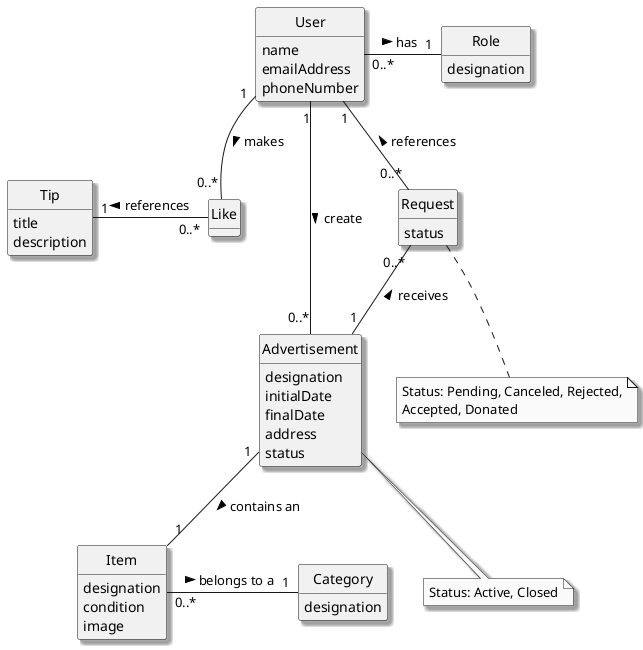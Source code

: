 @startuml
skinparam monochrome true
skinparam packageStyle rectangle
skinparam shadowing true
'skinparam linetype ortho
skinparam classAttributeIconSize 0
hide circle
hide methods
'left to right direction

class User {
    name
    emailAddress
    phoneNumber
}

class Role {
    designation
}

class Item {
    designation
    condition
    image
}

class Category {
    designation
}

class Advertisement{
    designation
    initialDate
    finalDate
    address
    status
    '(active, closed)
}

class Request {
    status
    '(pending, canceled, rejected, accepted, donated)
}

class Tip {
    title
    description
}

class Like {
}

note bottom of Request
Status: Pending, Canceled, Rejected,
Accepted, Donated
endnote

note bottom of Advertisement
Status: Active, Closed
endnote

Item "0..*" -left- "1" Category : belongs to a \t >
Advertisement "1" -- "1" Item : contains an \t >
User "1" -- "0..*" Advertisement : create >
User "1" -- "0..*" Request : references <
Request "0..*" -- "1" Advertisement : receives <
User "1" -- "0..*" Like : makes >
Like "0..*" -left- "1" Tip : references >
"User" "0..*" - "1" Role : has \t >
@enduml